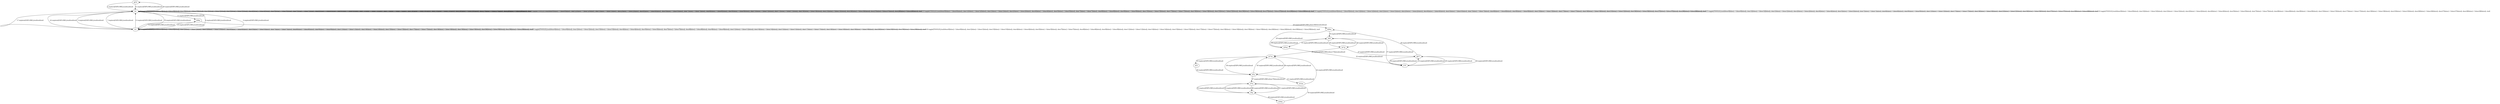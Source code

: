 # Total number of goals covered by this test: 1
# d18m --> d7m

digraph g {
"gf14" -> "b2" [label = "1-explore[EXPLORE];/null/null/null"];
"b2" -> "b3" [label = "2-explore[EXPLORE];/null/null/null"];
"b3" -> "b2" [label = "3-explore[EXPLORE];/null/null/null"];
"b2" -> "b3" [label = "4-explore[EXPLORE];/null/null/null"];
"b3" -> "b3" [label = "5-toggle[TOGGLE];/null/door0[false]:=!(door0[false]); door1[false]:=!(door1[false]); door33[false]:=!(door33[false]); door4[false]:=!(door4[false]); door5[false]:=!(door5[false]); door7[false]:=!(door7[false]); door8[false]:=!(door8[false]); door9[false]:=!(door9[false]); door11[false]:=!(door11[false]); door14[false]:=!(door14[false]); door15[false]:=!(door15[false]); door17[false]:=!(door17[false]); door18[false]:=!(door18[false]); door19[false]:=!(door19[false]); door26[false]:=!(door26[false]); door29[false]:=!(door29[false]); /null"];
"b3" -> "b3" [label = "6-toggle[TOGGLE];/null/door0[false]:=!(door0[false]); door1[false]:=!(door1[false]); door33[false]:=!(door33[false]); door4[false]:=!(door4[false]); door5[false]:=!(door5[false]); door7[false]:=!(door7[false]); door8[false]:=!(door8[false]); door9[false]:=!(door9[false]); door11[false]:=!(door11[false]); door14[false]:=!(door14[false]); door15[false]:=!(door15[false]); door17[false]:=!(door17[false]); door18[false]:=!(door18[false]); door19[false]:=!(door19[false]); door26[false]:=!(door26[false]); door29[false]:=!(door29[false]); /null"];
"b3" -> "b2" [label = "7-explore[EXPLORE];/null/null/null"];
"b2" -> "b2" [label = "8-toggle[TOGGLE];/null/door0[false]:=!(door0[false]); door32[false]:=!(door32[false]); door1[false]:=!(door1[false]); door2[false]:=!(door2[false]); door4[false]:=!(door4[false]); door5[false]:=!(door5[false]); door7[false]:=!(door7[false]); door8[false]:=!(door8[false]); door9[false]:=!(door9[false]); door15[false]:=!(door15[false]); door17[false]:=!(door17[false]); door18[false]:=!(door18[false]); door23[false]:=!(door23[false]); door26[false]:=!(door26[false]); door27[false]:=!(door27[false]); door28[false]:=!(door28[false]); /null"];
"b2" -> "b2" [label = "9-toggle[TOGGLE];/null/door0[false]:=!(door0[false]); door32[false]:=!(door32[false]); door1[false]:=!(door1[false]); door2[false]:=!(door2[false]); door4[false]:=!(door4[false]); door5[false]:=!(door5[false]); door7[false]:=!(door7[false]); door8[false]:=!(door8[false]); door9[false]:=!(door9[false]); door15[false]:=!(door15[false]); door17[false]:=!(door17[false]); door18[false]:=!(door18[false]); door23[false]:=!(door23[false]); door26[false]:=!(door26[false]); door27[false]:=!(door27[false]); door28[false]:=!(door28[false]); /null"];
"b2" -> "b2" [label = "10-toggle[TOGGLE];/null/door0[false]:=!(door0[false]); door32[false]:=!(door32[false]); door1[false]:=!(door1[false]); door2[false]:=!(door2[false]); door4[false]:=!(door4[false]); door5[false]:=!(door5[false]); door7[false]:=!(door7[false]); door8[false]:=!(door8[false]); door9[false]:=!(door9[false]); door15[false]:=!(door15[false]); door17[false]:=!(door17[false]); door18[false]:=!(door18[false]); door23[false]:=!(door23[false]); door26[false]:=!(door26[false]); door27[false]:=!(door27[false]); door28[false]:=!(door28[false]); /null"];
"b2" -> "d26p" [label = "11-explore[EXPLORE];/null/null/null"];
"d26p" -> "b3" [label = "12-explore[EXPLORE];/null/null/null"];
"b3" -> "b2" [label = "13-explore[EXPLORE];/null/null/null"];
"b2" -> "b2" [label = "14-toggle[TOGGLE];/null/door0[false]:=!(door0[false]); door32[false]:=!(door32[false]); door1[false]:=!(door1[false]); door2[false]:=!(door2[false]); door4[false]:=!(door4[false]); door5[false]:=!(door5[false]); door7[false]:=!(door7[false]); door8[false]:=!(door8[false]); door9[false]:=!(door9[false]); door15[false]:=!(door15[false]); door17[false]:=!(door17[false]); door18[false]:=!(door18[false]); door23[false]:=!(door23[false]); door26[false]:=!(door26[false]); door27[false]:=!(door27[false]); door28[false]:=!(door28[false]); /null"];
"b2" -> "b2" [label = "15-toggle[TOGGLE];/null/door0[false]:=!(door0[false]); door32[false]:=!(door32[false]); door1[false]:=!(door1[false]); door2[false]:=!(door2[false]); door4[false]:=!(door4[false]); door5[false]:=!(door5[false]); door7[false]:=!(door7[false]); door8[false]:=!(door8[false]); door9[false]:=!(door9[false]); door15[false]:=!(door15[false]); door17[false]:=!(door17[false]); door18[false]:=!(door18[false]); door23[false]:=!(door23[false]); door26[false]:=!(door26[false]); door27[false]:=!(door27[false]); door28[false]:=!(door28[false]); /null"];
"b2" -> "b2" [label = "16-toggle[TOGGLE];/null/door0[false]:=!(door0[false]); door32[false]:=!(door32[false]); door1[false]:=!(door1[false]); door2[false]:=!(door2[false]); door4[false]:=!(door4[false]); door5[false]:=!(door5[false]); door7[false]:=!(door7[false]); door8[false]:=!(door8[false]); door9[false]:=!(door9[false]); door15[false]:=!(door15[false]); door17[false]:=!(door17[false]); door18[false]:=!(door18[false]); door23[false]:=!(door23[false]); door26[false]:=!(door26[false]); door27[false]:=!(door27[false]); door28[false]:=!(door28[false]); /null"];
"b2" -> "b3" [label = "17-explore[EXPLORE];/null/null/null"];
"b3" -> "b3" [label = "18-toggle[TOGGLE];/null/door0[false]:=!(door0[false]); door1[false]:=!(door1[false]); door33[false]:=!(door33[false]); door4[false]:=!(door4[false]); door5[false]:=!(door5[false]); door7[false]:=!(door7[false]); door8[false]:=!(door8[false]); door9[false]:=!(door9[false]); door11[false]:=!(door11[false]); door14[false]:=!(door14[false]); door15[false]:=!(door15[false]); door17[false]:=!(door17[false]); door18[false]:=!(door18[false]); door19[false]:=!(door19[false]); door26[false]:=!(door26[false]); door29[false]:=!(door29[false]); /null"];
"b3" -> "b2" [label = "19-explore[EXPLORE];/null/null/null"];
"b2" -> "gf14" [label = "20-explore[EXPLORE];/null/null/null"];
"gf14" -> "b2" [label = "21-explore[EXPLORE];/null/null/null"];
"b2" -> "b3" [label = "22-explore[EXPLORE];/null/null/null"];
"b3" -> "d26p" [label = "23-explore[EXPLORE];/null/null/null"];
"d26p" -> "d26m" [label = "24-explore[EXPLORE];/door26[false]/null/null"];
"d26m" -> "b69" [label = "25-explore[EXPLORE];/null/null/null"];
"b69" -> "d17p" [label = "26-explore[EXPLORE];/null/null/null"];
"d17p" -> "gf17" [label = "27-explore[EXPLORE];/null/null/null"];
"gf17" -> "d26m" [label = "28-explore[EXPLORE];/null/null/null"];
"d26m" -> "d35m" [label = "29-explore[EXPLORE];/null/null/null"];
"d35m" -> "b69" [label = "30-explore[EXPLORE];/null/null/null"];
"b69" -> "d35m" [label = "31-explore[EXPLORE];/null/null/null"];
"d35m" -> "b70" [label = "32-explore[EXPLORE];/null/null/null"];
"b70" -> "gf17" [label = "33-explore[EXPLORE];/null/null/null"];
"gf17" -> "b70" [label = "34-explore[EXPLORE];/null/null/null"];
"b70" -> "gf17" [label = "35-explore[EXPLORE];/null/null/null"];
"gf17" -> "b70" [label = "36-explore[EXPLORE];/null/null/null"];
"b70" -> "b69" [label = "37-explore[EXPLORE];/null/null/null"];
"b69" -> "d17p" [label = "38-explore[EXPLORE];/null/null/null"];
"d17p" -> "d17m" [label = "39-explore[EXPLORE];/door17[false]/null/null"];
"d17m" -> "d7p" [label = "40-explore[EXPLORE];/null/null/null"];
"d7p" -> "d12m" [label = "41-explore[EXPLORE];/null/null/null"];
"d12m" -> "d17m" [label = "42-explore[EXPLORE];/null/null/null"];
"d17m" -> "b53" [label = "43-explore[EXPLORE];/null/null/null"];
"b53" -> "d7p" [label = "44-explore[EXPLORE];/null/null/null"];
"d7p" -> "d17m" [label = "45-explore[EXPLORE];/null/null/null"];
"d17m" -> "d7p" [label = "46-explore[EXPLORE];/null/null/null"];
"d7p" -> "d7m" [label = "47-explore[EXPLORE];/door7[false]/null/null"];
"d7m" -> "d5p" [label = "48-explore[EXPLORE];/null/null/null"];
"d5p" -> "d18m" [label = "49-explore[EXPLORE];/null/null/null"];
"d18m" -> "d7m" [label = "50-explore[EXPLORE];/null/null/null"];
"d7m" -> "d5p" [label = "51-explore[EXPLORE];/null/null/null"];
"d5p" -> "d7m" [label = "52-explore[EXPLORE];/null/null/null"];
"d7m" -> "d5p" [label = "53-explore[EXPLORE];/null/null/null"];
}
